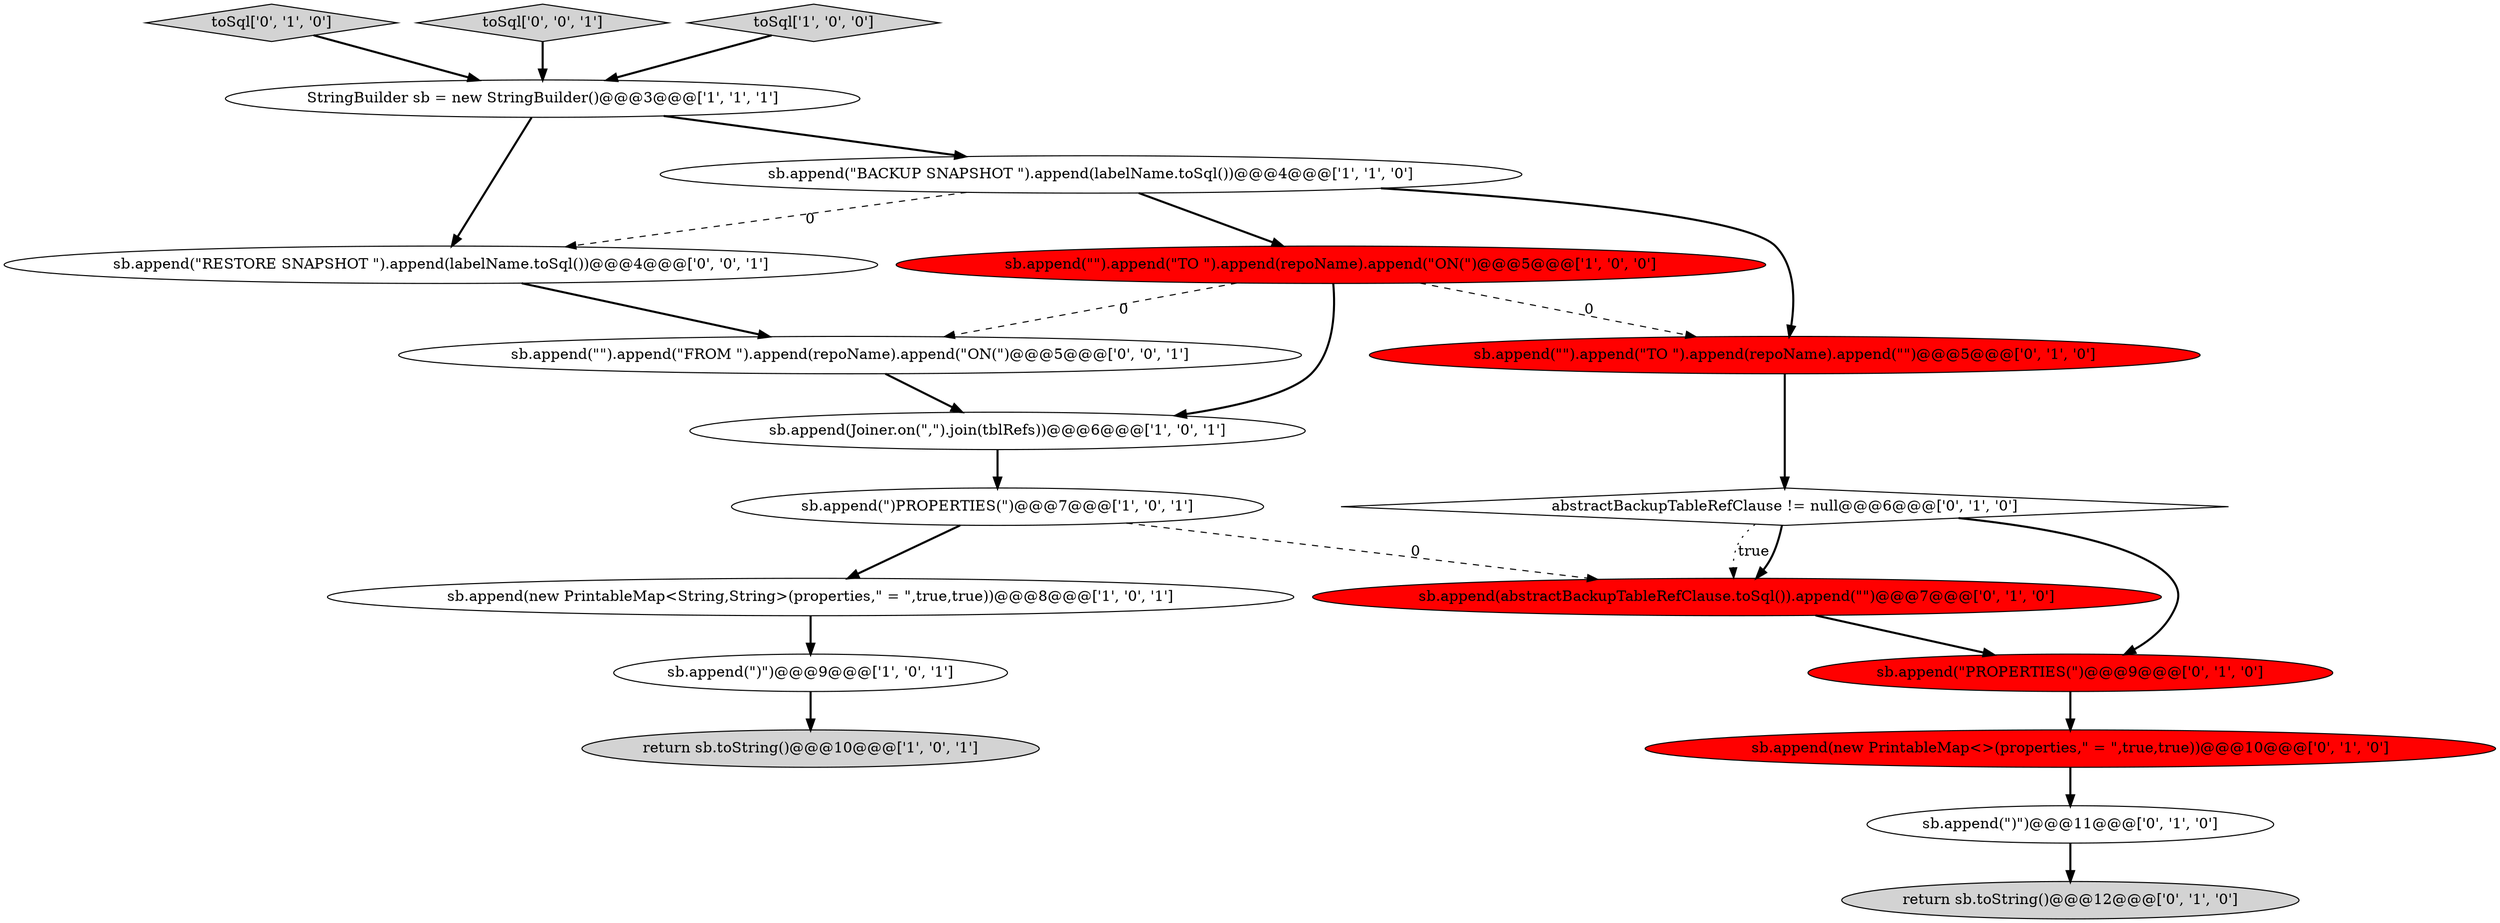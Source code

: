 digraph {
18 [style = filled, label = "sb.append(\"\").append(\"FROM \").append(repoName).append(\"ON(\")@@@5@@@['0', '0', '1']", fillcolor = white, shape = ellipse image = "AAA0AAABBB3BBB"];
7 [style = filled, label = "sb.append(\")\")@@@9@@@['1', '0', '1']", fillcolor = white, shape = ellipse image = "AAA0AAABBB1BBB"];
16 [style = filled, label = "sb.append(new PrintableMap<>(properties,\" = \",true,true))@@@10@@@['0', '1', '0']", fillcolor = red, shape = ellipse image = "AAA1AAABBB2BBB"];
9 [style = filled, label = "toSql['0', '1', '0']", fillcolor = lightgray, shape = diamond image = "AAA0AAABBB2BBB"];
3 [style = filled, label = "sb.append(\"BACKUP SNAPSHOT \").append(labelName.toSql())@@@4@@@['1', '1', '0']", fillcolor = white, shape = ellipse image = "AAA0AAABBB1BBB"];
11 [style = filled, label = "return sb.toString()@@@12@@@['0', '1', '0']", fillcolor = lightgray, shape = ellipse image = "AAA0AAABBB2BBB"];
15 [style = filled, label = "sb.append(\"\").append(\"TO \").append(repoName).append(\"\")@@@5@@@['0', '1', '0']", fillcolor = red, shape = ellipse image = "AAA1AAABBB2BBB"];
0 [style = filled, label = "StringBuilder sb = new StringBuilder()@@@3@@@['1', '1', '1']", fillcolor = white, shape = ellipse image = "AAA0AAABBB1BBB"];
19 [style = filled, label = "sb.append(\"RESTORE SNAPSHOT \").append(labelName.toSql())@@@4@@@['0', '0', '1']", fillcolor = white, shape = ellipse image = "AAA0AAABBB3BBB"];
4 [style = filled, label = "sb.append(new PrintableMap<String,String>(properties,\" = \",true,true))@@@8@@@['1', '0', '1']", fillcolor = white, shape = ellipse image = "AAA0AAABBB1BBB"];
17 [style = filled, label = "toSql['0', '0', '1']", fillcolor = lightgray, shape = diamond image = "AAA0AAABBB3BBB"];
6 [style = filled, label = "sb.append(Joiner.on(\",\").join(tblRefs))@@@6@@@['1', '0', '1']", fillcolor = white, shape = ellipse image = "AAA0AAABBB1BBB"];
1 [style = filled, label = "sb.append(\")PROPERTIES(\")@@@7@@@['1', '0', '1']", fillcolor = white, shape = ellipse image = "AAA0AAABBB1BBB"];
5 [style = filled, label = "toSql['1', '0', '0']", fillcolor = lightgray, shape = diamond image = "AAA0AAABBB1BBB"];
2 [style = filled, label = "return sb.toString()@@@10@@@['1', '0', '1']", fillcolor = lightgray, shape = ellipse image = "AAA0AAABBB1BBB"];
8 [style = filled, label = "sb.append(\"\").append(\"TO \").append(repoName).append(\"ON(\")@@@5@@@['1', '0', '0']", fillcolor = red, shape = ellipse image = "AAA1AAABBB1BBB"];
12 [style = filled, label = "sb.append(\"PROPERTIES(\")@@@9@@@['0', '1', '0']", fillcolor = red, shape = ellipse image = "AAA1AAABBB2BBB"];
13 [style = filled, label = "sb.append(abstractBackupTableRefClause.toSql()).append(\"\")@@@7@@@['0', '1', '0']", fillcolor = red, shape = ellipse image = "AAA1AAABBB2BBB"];
14 [style = filled, label = "abstractBackupTableRefClause != null@@@6@@@['0', '1', '0']", fillcolor = white, shape = diamond image = "AAA0AAABBB2BBB"];
10 [style = filled, label = "sb.append(\")\")@@@11@@@['0', '1', '0']", fillcolor = white, shape = ellipse image = "AAA0AAABBB2BBB"];
0->3 [style = bold, label=""];
1->4 [style = bold, label=""];
19->18 [style = bold, label=""];
9->0 [style = bold, label=""];
15->14 [style = bold, label=""];
16->10 [style = bold, label=""];
0->19 [style = bold, label=""];
8->15 [style = dashed, label="0"];
8->6 [style = bold, label=""];
3->15 [style = bold, label=""];
12->16 [style = bold, label=""];
4->7 [style = bold, label=""];
14->13 [style = dotted, label="true"];
3->19 [style = dashed, label="0"];
1->13 [style = dashed, label="0"];
6->1 [style = bold, label=""];
13->12 [style = bold, label=""];
17->0 [style = bold, label=""];
5->0 [style = bold, label=""];
18->6 [style = bold, label=""];
7->2 [style = bold, label=""];
3->8 [style = bold, label=""];
14->12 [style = bold, label=""];
8->18 [style = dashed, label="0"];
14->13 [style = bold, label=""];
10->11 [style = bold, label=""];
}
